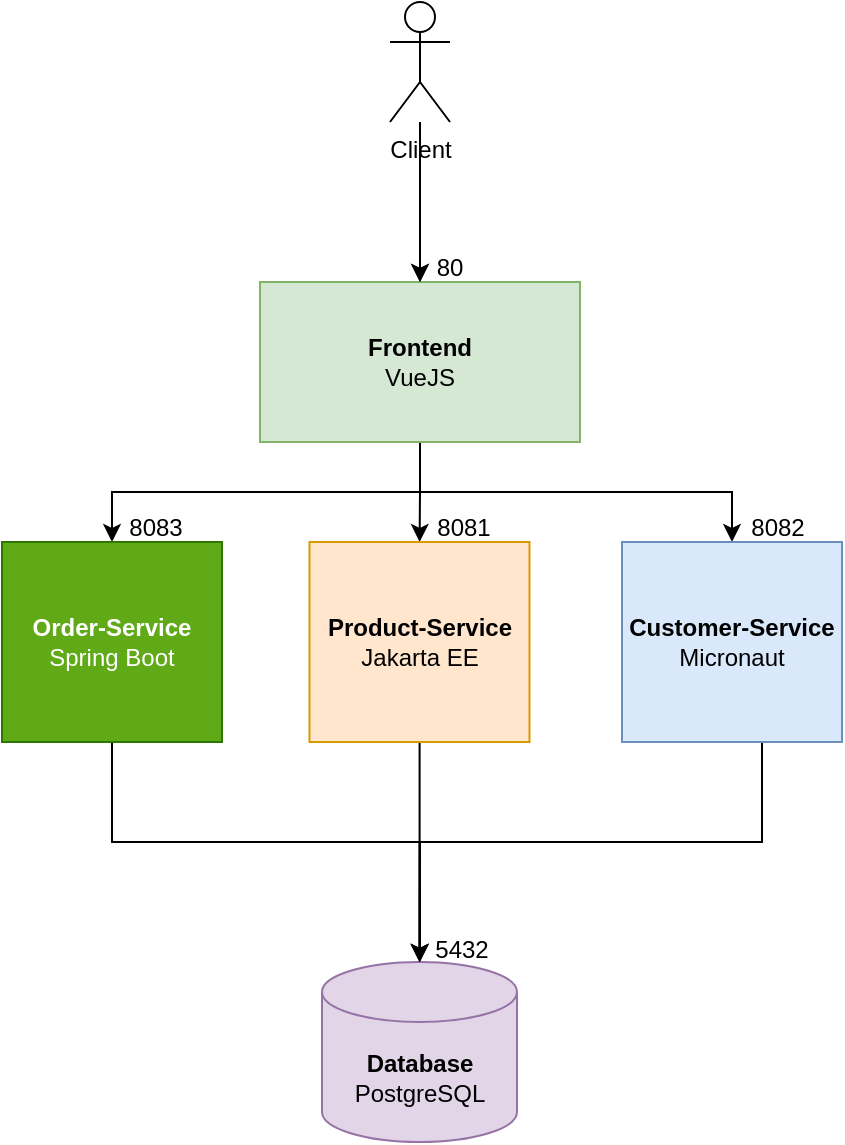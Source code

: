 <mxfile>
    <diagram id="ts7t6q3u_cvq76lZ-yU0" name="Seite-1">
        <mxGraphModel dx="1477" dy="639" grid="1" gridSize="10" guides="1" tooltips="1" connect="1" arrows="1" fold="1" page="1" pageScale="1" pageWidth="827" pageHeight="1169" math="0" shadow="0">
            <root>
                <mxCell id="0"/>
                <mxCell id="1" parent="0"/>
                <mxCell id="3uSWhU95igFiWWhQqcm4-15" style="edgeStyle=orthogonalEdgeStyle;rounded=0;orthogonalLoop=1;jettySize=auto;html=1;entryX=0.5;entryY=0;entryDx=0;entryDy=0;" parent="1" target="3uSWhU95igFiWWhQqcm4-7" edge="1">
                    <mxGeometry relative="1" as="geometry">
                        <mxPoint x="429" y="275" as="sourcePoint"/>
                        <mxPoint x="275" y="325" as="targetPoint"/>
                        <Array as="points">
                            <mxPoint x="429" y="295"/>
                            <mxPoint x="275" y="295"/>
                        </Array>
                    </mxGeometry>
                </mxCell>
                <mxCell id="3uSWhU95igFiWWhQqcm4-16" style="edgeStyle=orthogonalEdgeStyle;rounded=0;orthogonalLoop=1;jettySize=auto;html=1;" parent="1" source="3uSWhU95igFiWWhQqcm4-1" target="3uSWhU95igFiWWhQqcm4-9" edge="1">
                    <mxGeometry relative="1" as="geometry"/>
                </mxCell>
                <mxCell id="3uSWhU95igFiWWhQqcm4-17" style="edgeStyle=orthogonalEdgeStyle;rounded=0;orthogonalLoop=1;jettySize=auto;html=1;entryX=0.5;entryY=0;entryDx=0;entryDy=0;" parent="1" target="3uSWhU95igFiWWhQqcm4-11" edge="1">
                    <mxGeometry relative="1" as="geometry">
                        <mxPoint x="429" y="275" as="sourcePoint"/>
                        <mxPoint x="580" y="325" as="targetPoint"/>
                        <Array as="points">
                            <mxPoint x="429" y="295"/>
                            <mxPoint x="585" y="295"/>
                        </Array>
                    </mxGeometry>
                </mxCell>
                <mxCell id="3uSWhU95igFiWWhQqcm4-1" value="&lt;b&gt;Frontend&lt;/b&gt;&lt;br&gt;VueJS" style="rounded=0;whiteSpace=wrap;html=1;fillColor=#d5e8d4;strokeColor=#82b366;" parent="1" vertex="1">
                    <mxGeometry x="349" y="190" width="160" height="80" as="geometry"/>
                </mxCell>
                <mxCell id="3uSWhU95igFiWWhQqcm4-13" style="edgeStyle=orthogonalEdgeStyle;rounded=0;orthogonalLoop=1;jettySize=auto;html=1;" parent="1" source="3uSWhU95igFiWWhQqcm4-2" target="3uSWhU95igFiWWhQqcm4-1" edge="1">
                    <mxGeometry relative="1" as="geometry"/>
                </mxCell>
                <mxCell id="3uSWhU95igFiWWhQqcm4-14" value="" style="edgeStyle=orthogonalEdgeStyle;rounded=0;orthogonalLoop=1;jettySize=auto;html=1;" parent="1" source="3uSWhU95igFiWWhQqcm4-2" target="3uSWhU95igFiWWhQqcm4-1" edge="1">
                    <mxGeometry relative="1" as="geometry"/>
                </mxCell>
                <mxCell id="3uSWhU95igFiWWhQqcm4-2" value="Client" style="shape=umlActor;verticalLabelPosition=bottom;verticalAlign=top;html=1;outlineConnect=0;" parent="1" vertex="1">
                    <mxGeometry x="414" y="50" width="30" height="60" as="geometry"/>
                </mxCell>
                <mxCell id="3uSWhU95igFiWWhQqcm4-6" value="&lt;b&gt;Database&lt;/b&gt;&lt;br&gt;PostgreSQL" style="shape=cylinder3;whiteSpace=wrap;html=1;boundedLbl=1;backgroundOutline=1;size=15;fillColor=#e1d5e7;strokeColor=#9673a6;" parent="1" vertex="1">
                    <mxGeometry x="380" y="530" width="97.5" height="90" as="geometry"/>
                </mxCell>
                <mxCell id="3uSWhU95igFiWWhQqcm4-19" style="edgeStyle=orthogonalEdgeStyle;rounded=0;orthogonalLoop=1;jettySize=auto;html=1;entryX=0.5;entryY=0;entryDx=0;entryDy=0;entryPerimeter=0;" parent="1" source="3uSWhU95igFiWWhQqcm4-7" target="3uSWhU95igFiWWhQqcm4-6" edge="1">
                    <mxGeometry relative="1" as="geometry">
                        <Array as="points">
                            <mxPoint x="275" y="470"/>
                            <mxPoint x="429" y="470"/>
                        </Array>
                    </mxGeometry>
                </mxCell>
                <mxCell id="3uSWhU95igFiWWhQqcm4-7" value="&lt;b&gt;Order-Service&lt;br&gt;&lt;/b&gt;Spring Boot" style="rounded=0;whiteSpace=wrap;html=1;fillColor=#60a917;strokeColor=#2D7600;fontColor=#ffffff;" parent="1" vertex="1">
                    <mxGeometry x="220" y="320" width="110" height="100" as="geometry"/>
                </mxCell>
                <mxCell id="3uSWhU95igFiWWhQqcm4-20" style="edgeStyle=orthogonalEdgeStyle;rounded=0;orthogonalLoop=1;jettySize=auto;html=1;" parent="1" source="3uSWhU95igFiWWhQqcm4-9" target="3uSWhU95igFiWWhQqcm4-6" edge="1">
                    <mxGeometry relative="1" as="geometry"/>
                </mxCell>
                <mxCell id="3uSWhU95igFiWWhQqcm4-9" value="&lt;b&gt;Product-Service&lt;br&gt;&lt;/b&gt;Jakarta EE" style="rounded=0;whiteSpace=wrap;html=1;fillColor=#ffe6cc;strokeColor=#d79b00;" parent="1" vertex="1">
                    <mxGeometry x="373.75" y="320" width="110" height="100" as="geometry"/>
                </mxCell>
                <mxCell id="3uSWhU95igFiWWhQqcm4-21" style="edgeStyle=orthogonalEdgeStyle;rounded=0;orthogonalLoop=1;jettySize=auto;html=1;" parent="1" source="3uSWhU95igFiWWhQqcm4-11" target="3uSWhU95igFiWWhQqcm4-6" edge="1">
                    <mxGeometry relative="1" as="geometry">
                        <Array as="points">
                            <mxPoint x="600" y="470"/>
                            <mxPoint x="429" y="470"/>
                        </Array>
                    </mxGeometry>
                </mxCell>
                <mxCell id="3uSWhU95igFiWWhQqcm4-11" value="&lt;b&gt;Customer-Service&lt;br&gt;&lt;/b&gt;Micronaut" style="rounded=0;whiteSpace=wrap;html=1;fillColor=#dae8fc;strokeColor=#6c8ebf;" parent="1" vertex="1">
                    <mxGeometry x="530" y="320" width="110" height="100" as="geometry"/>
                </mxCell>
                <mxCell id="2" value="80" style="text;html=1;strokeColor=none;fillColor=none;align=center;verticalAlign=middle;whiteSpace=wrap;rounded=0;" vertex="1" parent="1">
                    <mxGeometry x="413.5" y="168" width="60" height="30" as="geometry"/>
                </mxCell>
                <mxCell id="3" value="5432" style="text;html=1;strokeColor=none;fillColor=none;align=center;verticalAlign=middle;whiteSpace=wrap;rounded=0;" vertex="1" parent="1">
                    <mxGeometry x="419.5" y="509" width="60" height="30" as="geometry"/>
                </mxCell>
                <mxCell id="4" value="8081" style="text;html=1;strokeColor=none;fillColor=none;align=center;verticalAlign=middle;whiteSpace=wrap;rounded=0;" vertex="1" parent="1">
                    <mxGeometry x="420.5" y="298" width="60" height="30" as="geometry"/>
                </mxCell>
                <mxCell id="5" value="8082" style="text;html=1;strokeColor=none;fillColor=none;align=center;verticalAlign=middle;whiteSpace=wrap;rounded=0;" vertex="1" parent="1">
                    <mxGeometry x="578" y="298" width="60" height="30" as="geometry"/>
                </mxCell>
                <mxCell id="6" value="8083" style="text;html=1;strokeColor=none;fillColor=none;align=center;verticalAlign=middle;whiteSpace=wrap;rounded=0;" vertex="1" parent="1">
                    <mxGeometry x="267" y="298" width="60" height="30" as="geometry"/>
                </mxCell>
            </root>
        </mxGraphModel>
    </diagram>
</mxfile>